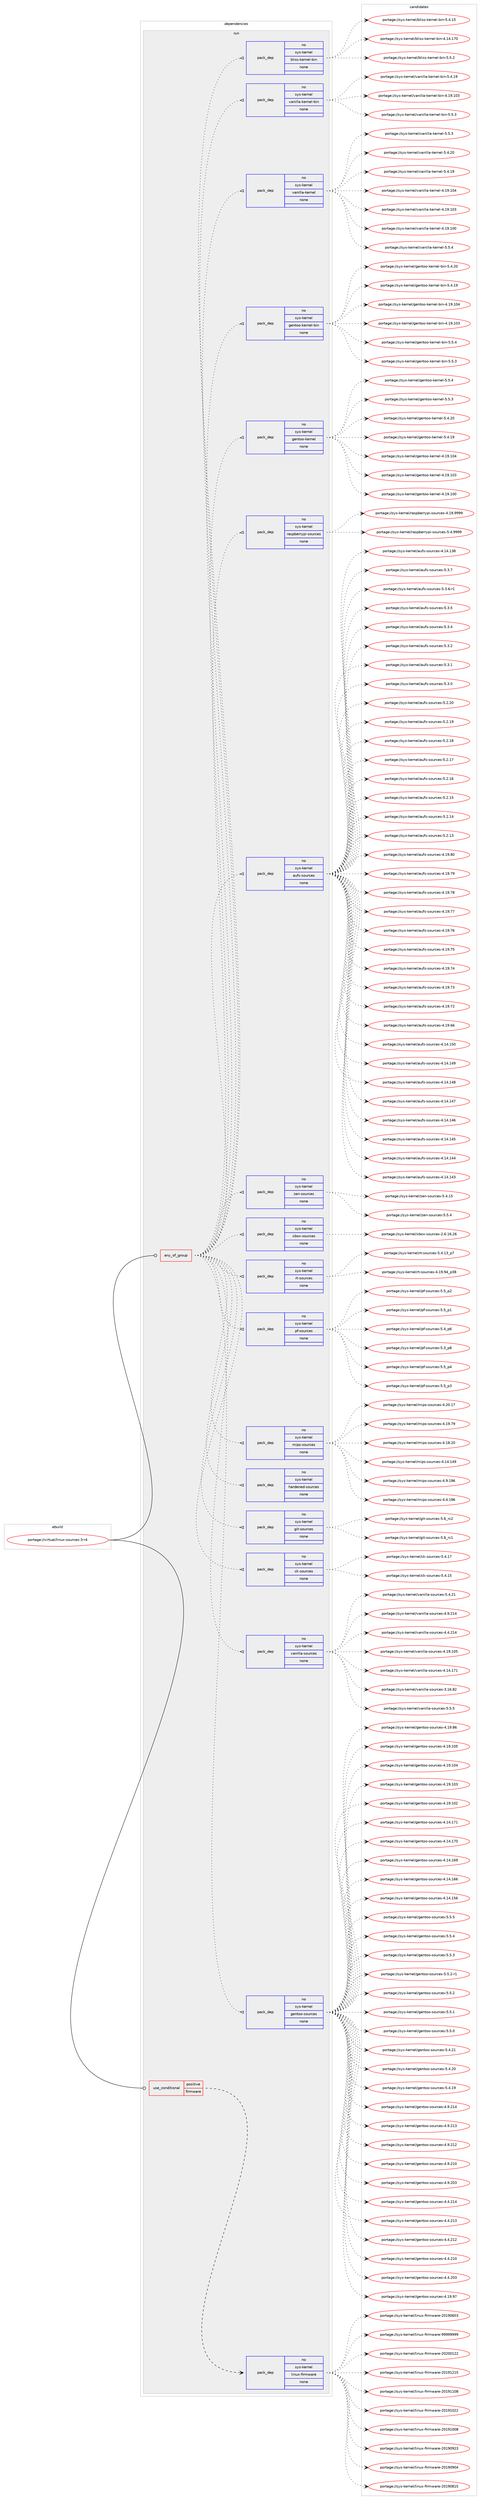 digraph prolog {

# *************
# Graph options
# *************

newrank=true;
concentrate=true;
compound=true;
graph [rankdir=LR,fontname=Helvetica,fontsize=10,ranksep=1.5];#, ranksep=2.5, nodesep=0.2];
edge  [arrowhead=vee];
node  [fontname=Helvetica,fontsize=10];

# **********
# The ebuild
# **********

subgraph cluster_leftcol {
color=gray;
rank=same;
label=<<i>ebuild</i>>;
id [label="portage://virtual/linux-sources-3-r4", color=red, width=4, href="../virtual/linux-sources-3-r4.svg"];
}

# ****************
# The dependencies
# ****************

subgraph cluster_midcol {
color=gray;
label=<<i>dependencies</i>>;
subgraph cluster_compile {
fillcolor="#eeeeee";
style=filled;
label=<<i>compile</i>>;
}
subgraph cluster_compileandrun {
fillcolor="#eeeeee";
style=filled;
label=<<i>compile and run</i>>;
}
subgraph cluster_run {
fillcolor="#eeeeee";
style=filled;
label=<<i>run</i>>;
subgraph any758 {
dependency36986 [label=<<TABLE BORDER="0" CELLBORDER="1" CELLSPACING="0" CELLPADDING="4"><TR><TD CELLPADDING="10">any_of_group</TD></TR></TABLE>>, shape=none, color=red];subgraph pack29539 {
dependency36987 [label=<<TABLE BORDER="0" CELLBORDER="1" CELLSPACING="0" CELLPADDING="4" WIDTH="220"><TR><TD ROWSPAN="6" CELLPADDING="30">pack_dep</TD></TR><TR><TD WIDTH="110">no</TD></TR><TR><TD>sys-kernel</TD></TR><TR><TD>gentoo-sources</TD></TR><TR><TD>none</TD></TR><TR><TD></TD></TR></TABLE>>, shape=none, color=blue];
}
dependency36986:e -> dependency36987:w [weight=20,style="dotted",arrowhead="oinv"];
subgraph pack29540 {
dependency36988 [label=<<TABLE BORDER="0" CELLBORDER="1" CELLSPACING="0" CELLPADDING="4" WIDTH="220"><TR><TD ROWSPAN="6" CELLPADDING="30">pack_dep</TD></TR><TR><TD WIDTH="110">no</TD></TR><TR><TD>sys-kernel</TD></TR><TR><TD>vanilla-sources</TD></TR><TR><TD>none</TD></TR><TR><TD></TD></TR></TABLE>>, shape=none, color=blue];
}
dependency36986:e -> dependency36988:w [weight=20,style="dotted",arrowhead="oinv"];
subgraph pack29541 {
dependency36989 [label=<<TABLE BORDER="0" CELLBORDER="1" CELLSPACING="0" CELLPADDING="4" WIDTH="220"><TR><TD ROWSPAN="6" CELLPADDING="30">pack_dep</TD></TR><TR><TD WIDTH="110">no</TD></TR><TR><TD>sys-kernel</TD></TR><TR><TD>ck-sources</TD></TR><TR><TD>none</TD></TR><TR><TD></TD></TR></TABLE>>, shape=none, color=blue];
}
dependency36986:e -> dependency36989:w [weight=20,style="dotted",arrowhead="oinv"];
subgraph pack29542 {
dependency36990 [label=<<TABLE BORDER="0" CELLBORDER="1" CELLSPACING="0" CELLPADDING="4" WIDTH="220"><TR><TD ROWSPAN="6" CELLPADDING="30">pack_dep</TD></TR><TR><TD WIDTH="110">no</TD></TR><TR><TD>sys-kernel</TD></TR><TR><TD>git-sources</TD></TR><TR><TD>none</TD></TR><TR><TD></TD></TR></TABLE>>, shape=none, color=blue];
}
dependency36986:e -> dependency36990:w [weight=20,style="dotted",arrowhead="oinv"];
subgraph pack29543 {
dependency36991 [label=<<TABLE BORDER="0" CELLBORDER="1" CELLSPACING="0" CELLPADDING="4" WIDTH="220"><TR><TD ROWSPAN="6" CELLPADDING="30">pack_dep</TD></TR><TR><TD WIDTH="110">no</TD></TR><TR><TD>sys-kernel</TD></TR><TR><TD>hardened-sources</TD></TR><TR><TD>none</TD></TR><TR><TD></TD></TR></TABLE>>, shape=none, color=blue];
}
dependency36986:e -> dependency36991:w [weight=20,style="dotted",arrowhead="oinv"];
subgraph pack29544 {
dependency36992 [label=<<TABLE BORDER="0" CELLBORDER="1" CELLSPACING="0" CELLPADDING="4" WIDTH="220"><TR><TD ROWSPAN="6" CELLPADDING="30">pack_dep</TD></TR><TR><TD WIDTH="110">no</TD></TR><TR><TD>sys-kernel</TD></TR><TR><TD>mips-sources</TD></TR><TR><TD>none</TD></TR><TR><TD></TD></TR></TABLE>>, shape=none, color=blue];
}
dependency36986:e -> dependency36992:w [weight=20,style="dotted",arrowhead="oinv"];
subgraph pack29545 {
dependency36993 [label=<<TABLE BORDER="0" CELLBORDER="1" CELLSPACING="0" CELLPADDING="4" WIDTH="220"><TR><TD ROWSPAN="6" CELLPADDING="30">pack_dep</TD></TR><TR><TD WIDTH="110">no</TD></TR><TR><TD>sys-kernel</TD></TR><TR><TD>pf-sources</TD></TR><TR><TD>none</TD></TR><TR><TD></TD></TR></TABLE>>, shape=none, color=blue];
}
dependency36986:e -> dependency36993:w [weight=20,style="dotted",arrowhead="oinv"];
subgraph pack29546 {
dependency36994 [label=<<TABLE BORDER="0" CELLBORDER="1" CELLSPACING="0" CELLPADDING="4" WIDTH="220"><TR><TD ROWSPAN="6" CELLPADDING="30">pack_dep</TD></TR><TR><TD WIDTH="110">no</TD></TR><TR><TD>sys-kernel</TD></TR><TR><TD>rt-sources</TD></TR><TR><TD>none</TD></TR><TR><TD></TD></TR></TABLE>>, shape=none, color=blue];
}
dependency36986:e -> dependency36994:w [weight=20,style="dotted",arrowhead="oinv"];
subgraph pack29547 {
dependency36995 [label=<<TABLE BORDER="0" CELLBORDER="1" CELLSPACING="0" CELLPADDING="4" WIDTH="220"><TR><TD ROWSPAN="6" CELLPADDING="30">pack_dep</TD></TR><TR><TD WIDTH="110">no</TD></TR><TR><TD>sys-kernel</TD></TR><TR><TD>xbox-sources</TD></TR><TR><TD>none</TD></TR><TR><TD></TD></TR></TABLE>>, shape=none, color=blue];
}
dependency36986:e -> dependency36995:w [weight=20,style="dotted",arrowhead="oinv"];
subgraph pack29548 {
dependency36996 [label=<<TABLE BORDER="0" CELLBORDER="1" CELLSPACING="0" CELLPADDING="4" WIDTH="220"><TR><TD ROWSPAN="6" CELLPADDING="30">pack_dep</TD></TR><TR><TD WIDTH="110">no</TD></TR><TR><TD>sys-kernel</TD></TR><TR><TD>zen-sources</TD></TR><TR><TD>none</TD></TR><TR><TD></TD></TR></TABLE>>, shape=none, color=blue];
}
dependency36986:e -> dependency36996:w [weight=20,style="dotted",arrowhead="oinv"];
subgraph pack29549 {
dependency36997 [label=<<TABLE BORDER="0" CELLBORDER="1" CELLSPACING="0" CELLPADDING="4" WIDTH="220"><TR><TD ROWSPAN="6" CELLPADDING="30">pack_dep</TD></TR><TR><TD WIDTH="110">no</TD></TR><TR><TD>sys-kernel</TD></TR><TR><TD>aufs-sources</TD></TR><TR><TD>none</TD></TR><TR><TD></TD></TR></TABLE>>, shape=none, color=blue];
}
dependency36986:e -> dependency36997:w [weight=20,style="dotted",arrowhead="oinv"];
subgraph pack29550 {
dependency36998 [label=<<TABLE BORDER="0" CELLBORDER="1" CELLSPACING="0" CELLPADDING="4" WIDTH="220"><TR><TD ROWSPAN="6" CELLPADDING="30">pack_dep</TD></TR><TR><TD WIDTH="110">no</TD></TR><TR><TD>sys-kernel</TD></TR><TR><TD>raspberrypi-sources</TD></TR><TR><TD>none</TD></TR><TR><TD></TD></TR></TABLE>>, shape=none, color=blue];
}
dependency36986:e -> dependency36998:w [weight=20,style="dotted",arrowhead="oinv"];
subgraph pack29551 {
dependency36999 [label=<<TABLE BORDER="0" CELLBORDER="1" CELLSPACING="0" CELLPADDING="4" WIDTH="220"><TR><TD ROWSPAN="6" CELLPADDING="30">pack_dep</TD></TR><TR><TD WIDTH="110">no</TD></TR><TR><TD>sys-kernel</TD></TR><TR><TD>gentoo-kernel</TD></TR><TR><TD>none</TD></TR><TR><TD></TD></TR></TABLE>>, shape=none, color=blue];
}
dependency36986:e -> dependency36999:w [weight=20,style="dotted",arrowhead="oinv"];
subgraph pack29552 {
dependency37000 [label=<<TABLE BORDER="0" CELLBORDER="1" CELLSPACING="0" CELLPADDING="4" WIDTH="220"><TR><TD ROWSPAN="6" CELLPADDING="30">pack_dep</TD></TR><TR><TD WIDTH="110">no</TD></TR><TR><TD>sys-kernel</TD></TR><TR><TD>gentoo-kernel-bin</TD></TR><TR><TD>none</TD></TR><TR><TD></TD></TR></TABLE>>, shape=none, color=blue];
}
dependency36986:e -> dependency37000:w [weight=20,style="dotted",arrowhead="oinv"];
subgraph pack29553 {
dependency37001 [label=<<TABLE BORDER="0" CELLBORDER="1" CELLSPACING="0" CELLPADDING="4" WIDTH="220"><TR><TD ROWSPAN="6" CELLPADDING="30">pack_dep</TD></TR><TR><TD WIDTH="110">no</TD></TR><TR><TD>sys-kernel</TD></TR><TR><TD>vanilla-kernel</TD></TR><TR><TD>none</TD></TR><TR><TD></TD></TR></TABLE>>, shape=none, color=blue];
}
dependency36986:e -> dependency37001:w [weight=20,style="dotted",arrowhead="oinv"];
subgraph pack29554 {
dependency37002 [label=<<TABLE BORDER="0" CELLBORDER="1" CELLSPACING="0" CELLPADDING="4" WIDTH="220"><TR><TD ROWSPAN="6" CELLPADDING="30">pack_dep</TD></TR><TR><TD WIDTH="110">no</TD></TR><TR><TD>sys-kernel</TD></TR><TR><TD>vanilla-kernel-bin</TD></TR><TR><TD>none</TD></TR><TR><TD></TD></TR></TABLE>>, shape=none, color=blue];
}
dependency36986:e -> dependency37002:w [weight=20,style="dotted",arrowhead="oinv"];
subgraph pack29555 {
dependency37003 [label=<<TABLE BORDER="0" CELLBORDER="1" CELLSPACING="0" CELLPADDING="4" WIDTH="220"><TR><TD ROWSPAN="6" CELLPADDING="30">pack_dep</TD></TR><TR><TD WIDTH="110">no</TD></TR><TR><TD>sys-kernel</TD></TR><TR><TD>bliss-kernel-bin</TD></TR><TR><TD>none</TD></TR><TR><TD></TD></TR></TABLE>>, shape=none, color=blue];
}
dependency36986:e -> dependency37003:w [weight=20,style="dotted",arrowhead="oinv"];
}
id:e -> dependency36986:w [weight=20,style="solid",arrowhead="odot"];
subgraph cond6641 {
dependency37004 [label=<<TABLE BORDER="0" CELLBORDER="1" CELLSPACING="0" CELLPADDING="4"><TR><TD ROWSPAN="3" CELLPADDING="10">use_conditional</TD></TR><TR><TD>positive</TD></TR><TR><TD>firmware</TD></TR></TABLE>>, shape=none, color=red];
subgraph pack29556 {
dependency37005 [label=<<TABLE BORDER="0" CELLBORDER="1" CELLSPACING="0" CELLPADDING="4" WIDTH="220"><TR><TD ROWSPAN="6" CELLPADDING="30">pack_dep</TD></TR><TR><TD WIDTH="110">no</TD></TR><TR><TD>sys-kernel</TD></TR><TR><TD>linux-firmware</TD></TR><TR><TD>none</TD></TR><TR><TD></TD></TR></TABLE>>, shape=none, color=blue];
}
dependency37004:e -> dependency37005:w [weight=20,style="dashed",arrowhead="vee"];
}
id:e -> dependency37004:w [weight=20,style="solid",arrowhead="odot"];
}
}

# **************
# The candidates
# **************

subgraph cluster_choices {
rank=same;
color=gray;
label=<<i>candidates</i>>;

subgraph choice29539 {
color=black;
nodesep=1;
choice11512111545107101114110101108471031011101161111114511511111711499101115455346534653 [label="portage://sys-kernel/gentoo-sources-5.5.5", color=red, width=4,href="../sys-kernel/gentoo-sources-5.5.5.svg"];
choice11512111545107101114110101108471031011101161111114511511111711499101115455346534652 [label="portage://sys-kernel/gentoo-sources-5.5.4", color=red, width=4,href="../sys-kernel/gentoo-sources-5.5.4.svg"];
choice11512111545107101114110101108471031011101161111114511511111711499101115455346534651 [label="portage://sys-kernel/gentoo-sources-5.5.3", color=red, width=4,href="../sys-kernel/gentoo-sources-5.5.3.svg"];
choice115121115451071011141101011084710310111011611111145115111117114991011154553465346504511449 [label="portage://sys-kernel/gentoo-sources-5.5.2-r1", color=red, width=4,href="../sys-kernel/gentoo-sources-5.5.2-r1.svg"];
choice11512111545107101114110101108471031011101161111114511511111711499101115455346534650 [label="portage://sys-kernel/gentoo-sources-5.5.2", color=red, width=4,href="../sys-kernel/gentoo-sources-5.5.2.svg"];
choice11512111545107101114110101108471031011101161111114511511111711499101115455346534649 [label="portage://sys-kernel/gentoo-sources-5.5.1", color=red, width=4,href="../sys-kernel/gentoo-sources-5.5.1.svg"];
choice11512111545107101114110101108471031011101161111114511511111711499101115455346534648 [label="portage://sys-kernel/gentoo-sources-5.5.0", color=red, width=4,href="../sys-kernel/gentoo-sources-5.5.0.svg"];
choice1151211154510710111411010110847103101110116111111451151111171149910111545534652465049 [label="portage://sys-kernel/gentoo-sources-5.4.21", color=red, width=4,href="../sys-kernel/gentoo-sources-5.4.21.svg"];
choice1151211154510710111411010110847103101110116111111451151111171149910111545534652465048 [label="portage://sys-kernel/gentoo-sources-5.4.20", color=red, width=4,href="../sys-kernel/gentoo-sources-5.4.20.svg"];
choice1151211154510710111411010110847103101110116111111451151111171149910111545534652464957 [label="portage://sys-kernel/gentoo-sources-5.4.19", color=red, width=4,href="../sys-kernel/gentoo-sources-5.4.19.svg"];
choice115121115451071011141101011084710310111011611111145115111117114991011154552465746504952 [label="portage://sys-kernel/gentoo-sources-4.9.214", color=red, width=4,href="../sys-kernel/gentoo-sources-4.9.214.svg"];
choice115121115451071011141101011084710310111011611111145115111117114991011154552465746504951 [label="portage://sys-kernel/gentoo-sources-4.9.213", color=red, width=4,href="../sys-kernel/gentoo-sources-4.9.213.svg"];
choice115121115451071011141101011084710310111011611111145115111117114991011154552465746504950 [label="portage://sys-kernel/gentoo-sources-4.9.212", color=red, width=4,href="../sys-kernel/gentoo-sources-4.9.212.svg"];
choice115121115451071011141101011084710310111011611111145115111117114991011154552465746504948 [label="portage://sys-kernel/gentoo-sources-4.9.210", color=red, width=4,href="../sys-kernel/gentoo-sources-4.9.210.svg"];
choice115121115451071011141101011084710310111011611111145115111117114991011154552465746504851 [label="portage://sys-kernel/gentoo-sources-4.9.203", color=red, width=4,href="../sys-kernel/gentoo-sources-4.9.203.svg"];
choice115121115451071011141101011084710310111011611111145115111117114991011154552465246504952 [label="portage://sys-kernel/gentoo-sources-4.4.214", color=red, width=4,href="../sys-kernel/gentoo-sources-4.4.214.svg"];
choice115121115451071011141101011084710310111011611111145115111117114991011154552465246504951 [label="portage://sys-kernel/gentoo-sources-4.4.213", color=red, width=4,href="../sys-kernel/gentoo-sources-4.4.213.svg"];
choice115121115451071011141101011084710310111011611111145115111117114991011154552465246504950 [label="portage://sys-kernel/gentoo-sources-4.4.212", color=red, width=4,href="../sys-kernel/gentoo-sources-4.4.212.svg"];
choice115121115451071011141101011084710310111011611111145115111117114991011154552465246504948 [label="portage://sys-kernel/gentoo-sources-4.4.210", color=red, width=4,href="../sys-kernel/gentoo-sources-4.4.210.svg"];
choice115121115451071011141101011084710310111011611111145115111117114991011154552465246504851 [label="portage://sys-kernel/gentoo-sources-4.4.203", color=red, width=4,href="../sys-kernel/gentoo-sources-4.4.203.svg"];
choice115121115451071011141101011084710310111011611111145115111117114991011154552464957465755 [label="portage://sys-kernel/gentoo-sources-4.19.97", color=red, width=4,href="../sys-kernel/gentoo-sources-4.19.97.svg"];
choice115121115451071011141101011084710310111011611111145115111117114991011154552464957465654 [label="portage://sys-kernel/gentoo-sources-4.19.86", color=red, width=4,href="../sys-kernel/gentoo-sources-4.19.86.svg"];
choice11512111545107101114110101108471031011101161111114511511111711499101115455246495746494853 [label="portage://sys-kernel/gentoo-sources-4.19.105", color=red, width=4,href="../sys-kernel/gentoo-sources-4.19.105.svg"];
choice11512111545107101114110101108471031011101161111114511511111711499101115455246495746494852 [label="portage://sys-kernel/gentoo-sources-4.19.104", color=red, width=4,href="../sys-kernel/gentoo-sources-4.19.104.svg"];
choice11512111545107101114110101108471031011101161111114511511111711499101115455246495746494851 [label="portage://sys-kernel/gentoo-sources-4.19.103", color=red, width=4,href="../sys-kernel/gentoo-sources-4.19.103.svg"];
choice11512111545107101114110101108471031011101161111114511511111711499101115455246495746494850 [label="portage://sys-kernel/gentoo-sources-4.19.102", color=red, width=4,href="../sys-kernel/gentoo-sources-4.19.102.svg"];
choice11512111545107101114110101108471031011101161111114511511111711499101115455246495246495549 [label="portage://sys-kernel/gentoo-sources-4.14.171", color=red, width=4,href="../sys-kernel/gentoo-sources-4.14.171.svg"];
choice11512111545107101114110101108471031011101161111114511511111711499101115455246495246495548 [label="portage://sys-kernel/gentoo-sources-4.14.170", color=red, width=4,href="../sys-kernel/gentoo-sources-4.14.170.svg"];
choice11512111545107101114110101108471031011101161111114511511111711499101115455246495246495457 [label="portage://sys-kernel/gentoo-sources-4.14.169", color=red, width=4,href="../sys-kernel/gentoo-sources-4.14.169.svg"];
choice11512111545107101114110101108471031011101161111114511511111711499101115455246495246495454 [label="portage://sys-kernel/gentoo-sources-4.14.166", color=red, width=4,href="../sys-kernel/gentoo-sources-4.14.166.svg"];
choice11512111545107101114110101108471031011101161111114511511111711499101115455246495246495354 [label="portage://sys-kernel/gentoo-sources-4.14.156", color=red, width=4,href="../sys-kernel/gentoo-sources-4.14.156.svg"];
dependency36987:e -> choice11512111545107101114110101108471031011101161111114511511111711499101115455346534653:w [style=dotted,weight="100"];
dependency36987:e -> choice11512111545107101114110101108471031011101161111114511511111711499101115455346534652:w [style=dotted,weight="100"];
dependency36987:e -> choice11512111545107101114110101108471031011101161111114511511111711499101115455346534651:w [style=dotted,weight="100"];
dependency36987:e -> choice115121115451071011141101011084710310111011611111145115111117114991011154553465346504511449:w [style=dotted,weight="100"];
dependency36987:e -> choice11512111545107101114110101108471031011101161111114511511111711499101115455346534650:w [style=dotted,weight="100"];
dependency36987:e -> choice11512111545107101114110101108471031011101161111114511511111711499101115455346534649:w [style=dotted,weight="100"];
dependency36987:e -> choice11512111545107101114110101108471031011101161111114511511111711499101115455346534648:w [style=dotted,weight="100"];
dependency36987:e -> choice1151211154510710111411010110847103101110116111111451151111171149910111545534652465049:w [style=dotted,weight="100"];
dependency36987:e -> choice1151211154510710111411010110847103101110116111111451151111171149910111545534652465048:w [style=dotted,weight="100"];
dependency36987:e -> choice1151211154510710111411010110847103101110116111111451151111171149910111545534652464957:w [style=dotted,weight="100"];
dependency36987:e -> choice115121115451071011141101011084710310111011611111145115111117114991011154552465746504952:w [style=dotted,weight="100"];
dependency36987:e -> choice115121115451071011141101011084710310111011611111145115111117114991011154552465746504951:w [style=dotted,weight="100"];
dependency36987:e -> choice115121115451071011141101011084710310111011611111145115111117114991011154552465746504950:w [style=dotted,weight="100"];
dependency36987:e -> choice115121115451071011141101011084710310111011611111145115111117114991011154552465746504948:w [style=dotted,weight="100"];
dependency36987:e -> choice115121115451071011141101011084710310111011611111145115111117114991011154552465746504851:w [style=dotted,weight="100"];
dependency36987:e -> choice115121115451071011141101011084710310111011611111145115111117114991011154552465246504952:w [style=dotted,weight="100"];
dependency36987:e -> choice115121115451071011141101011084710310111011611111145115111117114991011154552465246504951:w [style=dotted,weight="100"];
dependency36987:e -> choice115121115451071011141101011084710310111011611111145115111117114991011154552465246504950:w [style=dotted,weight="100"];
dependency36987:e -> choice115121115451071011141101011084710310111011611111145115111117114991011154552465246504948:w [style=dotted,weight="100"];
dependency36987:e -> choice115121115451071011141101011084710310111011611111145115111117114991011154552465246504851:w [style=dotted,weight="100"];
dependency36987:e -> choice115121115451071011141101011084710310111011611111145115111117114991011154552464957465755:w [style=dotted,weight="100"];
dependency36987:e -> choice115121115451071011141101011084710310111011611111145115111117114991011154552464957465654:w [style=dotted,weight="100"];
dependency36987:e -> choice11512111545107101114110101108471031011101161111114511511111711499101115455246495746494853:w [style=dotted,weight="100"];
dependency36987:e -> choice11512111545107101114110101108471031011101161111114511511111711499101115455246495746494852:w [style=dotted,weight="100"];
dependency36987:e -> choice11512111545107101114110101108471031011101161111114511511111711499101115455246495746494851:w [style=dotted,weight="100"];
dependency36987:e -> choice11512111545107101114110101108471031011101161111114511511111711499101115455246495746494850:w [style=dotted,weight="100"];
dependency36987:e -> choice11512111545107101114110101108471031011101161111114511511111711499101115455246495246495549:w [style=dotted,weight="100"];
dependency36987:e -> choice11512111545107101114110101108471031011101161111114511511111711499101115455246495246495548:w [style=dotted,weight="100"];
dependency36987:e -> choice11512111545107101114110101108471031011101161111114511511111711499101115455246495246495457:w [style=dotted,weight="100"];
dependency36987:e -> choice11512111545107101114110101108471031011101161111114511511111711499101115455246495246495454:w [style=dotted,weight="100"];
dependency36987:e -> choice11512111545107101114110101108471031011101161111114511511111711499101115455246495246495354:w [style=dotted,weight="100"];
}
subgraph choice29540 {
color=black;
nodesep=1;
choice115121115451071011141101011084711897110105108108974511511111711499101115455346534653 [label="portage://sys-kernel/vanilla-sources-5.5.5", color=red, width=4,href="../sys-kernel/vanilla-sources-5.5.5.svg"];
choice11512111545107101114110101108471189711010510810897451151111171149910111545534652465049 [label="portage://sys-kernel/vanilla-sources-5.4.21", color=red, width=4,href="../sys-kernel/vanilla-sources-5.4.21.svg"];
choice1151211154510710111411010110847118971101051081089745115111117114991011154552465746504952 [label="portage://sys-kernel/vanilla-sources-4.9.214", color=red, width=4,href="../sys-kernel/vanilla-sources-4.9.214.svg"];
choice1151211154510710111411010110847118971101051081089745115111117114991011154552465246504952 [label="portage://sys-kernel/vanilla-sources-4.4.214", color=red, width=4,href="../sys-kernel/vanilla-sources-4.4.214.svg"];
choice115121115451071011141101011084711897110105108108974511511111711499101115455246495746494853 [label="portage://sys-kernel/vanilla-sources-4.19.105", color=red, width=4,href="../sys-kernel/vanilla-sources-4.19.105.svg"];
choice115121115451071011141101011084711897110105108108974511511111711499101115455246495246495549 [label="portage://sys-kernel/vanilla-sources-4.14.171", color=red, width=4,href="../sys-kernel/vanilla-sources-4.14.171.svg"];
choice1151211154510710111411010110847118971101051081089745115111117114991011154551464954465650 [label="portage://sys-kernel/vanilla-sources-3.16.82", color=red, width=4,href="../sys-kernel/vanilla-sources-3.16.82.svg"];
dependency36988:e -> choice115121115451071011141101011084711897110105108108974511511111711499101115455346534653:w [style=dotted,weight="100"];
dependency36988:e -> choice11512111545107101114110101108471189711010510810897451151111171149910111545534652465049:w [style=dotted,weight="100"];
dependency36988:e -> choice1151211154510710111411010110847118971101051081089745115111117114991011154552465746504952:w [style=dotted,weight="100"];
dependency36988:e -> choice1151211154510710111411010110847118971101051081089745115111117114991011154552465246504952:w [style=dotted,weight="100"];
dependency36988:e -> choice115121115451071011141101011084711897110105108108974511511111711499101115455246495746494853:w [style=dotted,weight="100"];
dependency36988:e -> choice115121115451071011141101011084711897110105108108974511511111711499101115455246495246495549:w [style=dotted,weight="100"];
dependency36988:e -> choice1151211154510710111411010110847118971101051081089745115111117114991011154551464954465650:w [style=dotted,weight="100"];
}
subgraph choice29541 {
color=black;
nodesep=1;
choice115121115451071011141101011084799107451151111171149910111545534652464955 [label="portage://sys-kernel/ck-sources-5.4.17", color=red, width=4,href="../sys-kernel/ck-sources-5.4.17.svg"];
choice115121115451071011141101011084799107451151111171149910111545534652464953 [label="portage://sys-kernel/ck-sources-5.4.15", color=red, width=4,href="../sys-kernel/ck-sources-5.4.15.svg"];
dependency36989:e -> choice115121115451071011141101011084799107451151111171149910111545534652464955:w [style=dotted,weight="100"];
dependency36989:e -> choice115121115451071011141101011084799107451151111171149910111545534652464953:w [style=dotted,weight="100"];
}
subgraph choice29542 {
color=black;
nodesep=1;
choice1151211154510710111411010110847103105116451151111171149910111545534654951149950 [label="portage://sys-kernel/git-sources-5.6_rc2", color=red, width=4,href="../sys-kernel/git-sources-5.6_rc2.svg"];
choice1151211154510710111411010110847103105116451151111171149910111545534654951149949 [label="portage://sys-kernel/git-sources-5.6_rc1", color=red, width=4,href="../sys-kernel/git-sources-5.6_rc1.svg"];
dependency36990:e -> choice1151211154510710111411010110847103105116451151111171149910111545534654951149950:w [style=dotted,weight="100"];
dependency36990:e -> choice1151211154510710111411010110847103105116451151111171149910111545534654951149949:w [style=dotted,weight="100"];
}
subgraph choice29543 {
color=black;
nodesep=1;
}
subgraph choice29544 {
color=black;
nodesep=1;
choice115121115451071011141101011084710910511211545115111117114991011154552465746495754 [label="portage://sys-kernel/mips-sources-4.9.196", color=red, width=4,href="../sys-kernel/mips-sources-4.9.196.svg"];
choice115121115451071011141101011084710910511211545115111117114991011154552465246495754 [label="portage://sys-kernel/mips-sources-4.4.196", color=red, width=4,href="../sys-kernel/mips-sources-4.4.196.svg"];
choice115121115451071011141101011084710910511211545115111117114991011154552465048464955 [label="portage://sys-kernel/mips-sources-4.20.17", color=red, width=4,href="../sys-kernel/mips-sources-4.20.17.svg"];
choice115121115451071011141101011084710910511211545115111117114991011154552464957465557 [label="portage://sys-kernel/mips-sources-4.19.79", color=red, width=4,href="../sys-kernel/mips-sources-4.19.79.svg"];
choice115121115451071011141101011084710910511211545115111117114991011154552464956465048 [label="portage://sys-kernel/mips-sources-4.18.20", color=red, width=4,href="../sys-kernel/mips-sources-4.18.20.svg"];
choice11512111545107101114110101108471091051121154511511111711499101115455246495246495257 [label="portage://sys-kernel/mips-sources-4.14.149", color=red, width=4,href="../sys-kernel/mips-sources-4.14.149.svg"];
dependency36992:e -> choice115121115451071011141101011084710910511211545115111117114991011154552465746495754:w [style=dotted,weight="100"];
dependency36992:e -> choice115121115451071011141101011084710910511211545115111117114991011154552465246495754:w [style=dotted,weight="100"];
dependency36992:e -> choice115121115451071011141101011084710910511211545115111117114991011154552465048464955:w [style=dotted,weight="100"];
dependency36992:e -> choice115121115451071011141101011084710910511211545115111117114991011154552464957465557:w [style=dotted,weight="100"];
dependency36992:e -> choice115121115451071011141101011084710910511211545115111117114991011154552464956465048:w [style=dotted,weight="100"];
dependency36992:e -> choice11512111545107101114110101108471091051121154511511111711499101115455246495246495257:w [style=dotted,weight="100"];
}
subgraph choice29545 {
color=black;
nodesep=1;
choice11512111545107101114110101108471121024511511111711499101115455346539511252 [label="portage://sys-kernel/pf-sources-5.5_p4", color=red, width=4,href="../sys-kernel/pf-sources-5.5_p4.svg"];
choice11512111545107101114110101108471121024511511111711499101115455346539511251 [label="portage://sys-kernel/pf-sources-5.5_p3", color=red, width=4,href="../sys-kernel/pf-sources-5.5_p3.svg"];
choice11512111545107101114110101108471121024511511111711499101115455346539511250 [label="portage://sys-kernel/pf-sources-5.5_p2", color=red, width=4,href="../sys-kernel/pf-sources-5.5_p2.svg"];
choice11512111545107101114110101108471121024511511111711499101115455346539511249 [label="portage://sys-kernel/pf-sources-5.5_p1", color=red, width=4,href="../sys-kernel/pf-sources-5.5_p1.svg"];
choice11512111545107101114110101108471121024511511111711499101115455346529511254 [label="portage://sys-kernel/pf-sources-5.4_p6", color=red, width=4,href="../sys-kernel/pf-sources-5.4_p6.svg"];
choice11512111545107101114110101108471121024511511111711499101115455346519511256 [label="portage://sys-kernel/pf-sources-5.3_p8", color=red, width=4,href="../sys-kernel/pf-sources-5.3_p8.svg"];
dependency36993:e -> choice11512111545107101114110101108471121024511511111711499101115455346539511252:w [style=dotted,weight="100"];
dependency36993:e -> choice11512111545107101114110101108471121024511511111711499101115455346539511251:w [style=dotted,weight="100"];
dependency36993:e -> choice11512111545107101114110101108471121024511511111711499101115455346539511250:w [style=dotted,weight="100"];
dependency36993:e -> choice11512111545107101114110101108471121024511511111711499101115455346539511249:w [style=dotted,weight="100"];
dependency36993:e -> choice11512111545107101114110101108471121024511511111711499101115455346529511254:w [style=dotted,weight="100"];
dependency36993:e -> choice11512111545107101114110101108471121024511511111711499101115455346519511256:w [style=dotted,weight="100"];
}
subgraph choice29546 {
color=black;
nodesep=1;
choice11512111545107101114110101108471141164511511111711499101115455346524649519511255 [label="portage://sys-kernel/rt-sources-5.4.13_p7", color=red, width=4,href="../sys-kernel/rt-sources-5.4.13_p7.svg"];
choice115121115451071011141101011084711411645115111117114991011154552464957465752951125156 [label="portage://sys-kernel/rt-sources-4.19.94_p38", color=red, width=4,href="../sys-kernel/rt-sources-4.19.94_p38.svg"];
dependency36994:e -> choice11512111545107101114110101108471141164511511111711499101115455346524649519511255:w [style=dotted,weight="100"];
dependency36994:e -> choice115121115451071011141101011084711411645115111117114991011154552464957465752951125156:w [style=dotted,weight="100"];
}
subgraph choice29547 {
color=black;
nodesep=1;
choice115121115451071011141101011084712098111120451151111171149910111545504654464954465054 [label="portage://sys-kernel/xbox-sources-2.6.16.26", color=red, width=4,href="../sys-kernel/xbox-sources-2.6.16.26.svg"];
dependency36995:e -> choice115121115451071011141101011084712098111120451151111171149910111545504654464954465054:w [style=dotted,weight="100"];
}
subgraph choice29548 {
color=black;
nodesep=1;
choice11512111545107101114110101108471221011104511511111711499101115455346534652 [label="portage://sys-kernel/zen-sources-5.5.4", color=red, width=4,href="../sys-kernel/zen-sources-5.5.4.svg"];
choice1151211154510710111411010110847122101110451151111171149910111545534652464953 [label="portage://sys-kernel/zen-sources-5.4.15", color=red, width=4,href="../sys-kernel/zen-sources-5.4.15.svg"];
dependency36996:e -> choice11512111545107101114110101108471221011104511511111711499101115455346534652:w [style=dotted,weight="100"];
dependency36996:e -> choice1151211154510710111411010110847122101110451151111171149910111545534652464953:w [style=dotted,weight="100"];
}
subgraph choice29549 {
color=black;
nodesep=1;
choice1151211154510710111411010110847971171021154511511111711499101115455346514655 [label="portage://sys-kernel/aufs-sources-5.3.7", color=red, width=4,href="../sys-kernel/aufs-sources-5.3.7.svg"];
choice11512111545107101114110101108479711710211545115111117114991011154553465146544511449 [label="portage://sys-kernel/aufs-sources-5.3.6-r1", color=red, width=4,href="../sys-kernel/aufs-sources-5.3.6-r1.svg"];
choice1151211154510710111411010110847971171021154511511111711499101115455346514653 [label="portage://sys-kernel/aufs-sources-5.3.5", color=red, width=4,href="../sys-kernel/aufs-sources-5.3.5.svg"];
choice1151211154510710111411010110847971171021154511511111711499101115455346514652 [label="portage://sys-kernel/aufs-sources-5.3.4", color=red, width=4,href="../sys-kernel/aufs-sources-5.3.4.svg"];
choice1151211154510710111411010110847971171021154511511111711499101115455346514650 [label="portage://sys-kernel/aufs-sources-5.3.2", color=red, width=4,href="../sys-kernel/aufs-sources-5.3.2.svg"];
choice1151211154510710111411010110847971171021154511511111711499101115455346514649 [label="portage://sys-kernel/aufs-sources-5.3.1", color=red, width=4,href="../sys-kernel/aufs-sources-5.3.1.svg"];
choice1151211154510710111411010110847971171021154511511111711499101115455346514648 [label="portage://sys-kernel/aufs-sources-5.3.0", color=red, width=4,href="../sys-kernel/aufs-sources-5.3.0.svg"];
choice115121115451071011141101011084797117102115451151111171149910111545534650465048 [label="portage://sys-kernel/aufs-sources-5.2.20", color=red, width=4,href="../sys-kernel/aufs-sources-5.2.20.svg"];
choice115121115451071011141101011084797117102115451151111171149910111545534650464957 [label="portage://sys-kernel/aufs-sources-5.2.19", color=red, width=4,href="../sys-kernel/aufs-sources-5.2.19.svg"];
choice115121115451071011141101011084797117102115451151111171149910111545534650464956 [label="portage://sys-kernel/aufs-sources-5.2.18", color=red, width=4,href="../sys-kernel/aufs-sources-5.2.18.svg"];
choice115121115451071011141101011084797117102115451151111171149910111545534650464955 [label="portage://sys-kernel/aufs-sources-5.2.17", color=red, width=4,href="../sys-kernel/aufs-sources-5.2.17.svg"];
choice115121115451071011141101011084797117102115451151111171149910111545534650464954 [label="portage://sys-kernel/aufs-sources-5.2.16", color=red, width=4,href="../sys-kernel/aufs-sources-5.2.16.svg"];
choice115121115451071011141101011084797117102115451151111171149910111545534650464953 [label="portage://sys-kernel/aufs-sources-5.2.15", color=red, width=4,href="../sys-kernel/aufs-sources-5.2.15.svg"];
choice115121115451071011141101011084797117102115451151111171149910111545534650464952 [label="portage://sys-kernel/aufs-sources-5.2.14", color=red, width=4,href="../sys-kernel/aufs-sources-5.2.14.svg"];
choice115121115451071011141101011084797117102115451151111171149910111545534650464951 [label="portage://sys-kernel/aufs-sources-5.2.13", color=red, width=4,href="../sys-kernel/aufs-sources-5.2.13.svg"];
choice11512111545107101114110101108479711710211545115111117114991011154552464957465648 [label="portage://sys-kernel/aufs-sources-4.19.80", color=red, width=4,href="../sys-kernel/aufs-sources-4.19.80.svg"];
choice11512111545107101114110101108479711710211545115111117114991011154552464957465557 [label="portage://sys-kernel/aufs-sources-4.19.79", color=red, width=4,href="../sys-kernel/aufs-sources-4.19.79.svg"];
choice11512111545107101114110101108479711710211545115111117114991011154552464957465556 [label="portage://sys-kernel/aufs-sources-4.19.78", color=red, width=4,href="../sys-kernel/aufs-sources-4.19.78.svg"];
choice11512111545107101114110101108479711710211545115111117114991011154552464957465555 [label="portage://sys-kernel/aufs-sources-4.19.77", color=red, width=4,href="../sys-kernel/aufs-sources-4.19.77.svg"];
choice11512111545107101114110101108479711710211545115111117114991011154552464957465554 [label="portage://sys-kernel/aufs-sources-4.19.76", color=red, width=4,href="../sys-kernel/aufs-sources-4.19.76.svg"];
choice11512111545107101114110101108479711710211545115111117114991011154552464957465553 [label="portage://sys-kernel/aufs-sources-4.19.75", color=red, width=4,href="../sys-kernel/aufs-sources-4.19.75.svg"];
choice11512111545107101114110101108479711710211545115111117114991011154552464957465552 [label="portage://sys-kernel/aufs-sources-4.19.74", color=red, width=4,href="../sys-kernel/aufs-sources-4.19.74.svg"];
choice11512111545107101114110101108479711710211545115111117114991011154552464957465551 [label="portage://sys-kernel/aufs-sources-4.19.73", color=red, width=4,href="../sys-kernel/aufs-sources-4.19.73.svg"];
choice11512111545107101114110101108479711710211545115111117114991011154552464957465550 [label="portage://sys-kernel/aufs-sources-4.19.72", color=red, width=4,href="../sys-kernel/aufs-sources-4.19.72.svg"];
choice11512111545107101114110101108479711710211545115111117114991011154552464957465454 [label="portage://sys-kernel/aufs-sources-4.19.66", color=red, width=4,href="../sys-kernel/aufs-sources-4.19.66.svg"];
choice1151211154510710111411010110847971171021154511511111711499101115455246495246495348 [label="portage://sys-kernel/aufs-sources-4.14.150", color=red, width=4,href="../sys-kernel/aufs-sources-4.14.150.svg"];
choice1151211154510710111411010110847971171021154511511111711499101115455246495246495257 [label="portage://sys-kernel/aufs-sources-4.14.149", color=red, width=4,href="../sys-kernel/aufs-sources-4.14.149.svg"];
choice1151211154510710111411010110847971171021154511511111711499101115455246495246495256 [label="portage://sys-kernel/aufs-sources-4.14.148", color=red, width=4,href="../sys-kernel/aufs-sources-4.14.148.svg"];
choice1151211154510710111411010110847971171021154511511111711499101115455246495246495255 [label="portage://sys-kernel/aufs-sources-4.14.147", color=red, width=4,href="../sys-kernel/aufs-sources-4.14.147.svg"];
choice1151211154510710111411010110847971171021154511511111711499101115455246495246495254 [label="portage://sys-kernel/aufs-sources-4.14.146", color=red, width=4,href="../sys-kernel/aufs-sources-4.14.146.svg"];
choice1151211154510710111411010110847971171021154511511111711499101115455246495246495253 [label="portage://sys-kernel/aufs-sources-4.14.145", color=red, width=4,href="../sys-kernel/aufs-sources-4.14.145.svg"];
choice1151211154510710111411010110847971171021154511511111711499101115455246495246495252 [label="portage://sys-kernel/aufs-sources-4.14.144", color=red, width=4,href="../sys-kernel/aufs-sources-4.14.144.svg"];
choice1151211154510710111411010110847971171021154511511111711499101115455246495246495251 [label="portage://sys-kernel/aufs-sources-4.14.143", color=red, width=4,href="../sys-kernel/aufs-sources-4.14.143.svg"];
choice1151211154510710111411010110847971171021154511511111711499101115455246495246495156 [label="portage://sys-kernel/aufs-sources-4.14.138", color=red, width=4,href="../sys-kernel/aufs-sources-4.14.138.svg"];
dependency36997:e -> choice1151211154510710111411010110847971171021154511511111711499101115455346514655:w [style=dotted,weight="100"];
dependency36997:e -> choice11512111545107101114110101108479711710211545115111117114991011154553465146544511449:w [style=dotted,weight="100"];
dependency36997:e -> choice1151211154510710111411010110847971171021154511511111711499101115455346514653:w [style=dotted,weight="100"];
dependency36997:e -> choice1151211154510710111411010110847971171021154511511111711499101115455346514652:w [style=dotted,weight="100"];
dependency36997:e -> choice1151211154510710111411010110847971171021154511511111711499101115455346514650:w [style=dotted,weight="100"];
dependency36997:e -> choice1151211154510710111411010110847971171021154511511111711499101115455346514649:w [style=dotted,weight="100"];
dependency36997:e -> choice1151211154510710111411010110847971171021154511511111711499101115455346514648:w [style=dotted,weight="100"];
dependency36997:e -> choice115121115451071011141101011084797117102115451151111171149910111545534650465048:w [style=dotted,weight="100"];
dependency36997:e -> choice115121115451071011141101011084797117102115451151111171149910111545534650464957:w [style=dotted,weight="100"];
dependency36997:e -> choice115121115451071011141101011084797117102115451151111171149910111545534650464956:w [style=dotted,weight="100"];
dependency36997:e -> choice115121115451071011141101011084797117102115451151111171149910111545534650464955:w [style=dotted,weight="100"];
dependency36997:e -> choice115121115451071011141101011084797117102115451151111171149910111545534650464954:w [style=dotted,weight="100"];
dependency36997:e -> choice115121115451071011141101011084797117102115451151111171149910111545534650464953:w [style=dotted,weight="100"];
dependency36997:e -> choice115121115451071011141101011084797117102115451151111171149910111545534650464952:w [style=dotted,weight="100"];
dependency36997:e -> choice115121115451071011141101011084797117102115451151111171149910111545534650464951:w [style=dotted,weight="100"];
dependency36997:e -> choice11512111545107101114110101108479711710211545115111117114991011154552464957465648:w [style=dotted,weight="100"];
dependency36997:e -> choice11512111545107101114110101108479711710211545115111117114991011154552464957465557:w [style=dotted,weight="100"];
dependency36997:e -> choice11512111545107101114110101108479711710211545115111117114991011154552464957465556:w [style=dotted,weight="100"];
dependency36997:e -> choice11512111545107101114110101108479711710211545115111117114991011154552464957465555:w [style=dotted,weight="100"];
dependency36997:e -> choice11512111545107101114110101108479711710211545115111117114991011154552464957465554:w [style=dotted,weight="100"];
dependency36997:e -> choice11512111545107101114110101108479711710211545115111117114991011154552464957465553:w [style=dotted,weight="100"];
dependency36997:e -> choice11512111545107101114110101108479711710211545115111117114991011154552464957465552:w [style=dotted,weight="100"];
dependency36997:e -> choice11512111545107101114110101108479711710211545115111117114991011154552464957465551:w [style=dotted,weight="100"];
dependency36997:e -> choice11512111545107101114110101108479711710211545115111117114991011154552464957465550:w [style=dotted,weight="100"];
dependency36997:e -> choice11512111545107101114110101108479711710211545115111117114991011154552464957465454:w [style=dotted,weight="100"];
dependency36997:e -> choice1151211154510710111411010110847971171021154511511111711499101115455246495246495348:w [style=dotted,weight="100"];
dependency36997:e -> choice1151211154510710111411010110847971171021154511511111711499101115455246495246495257:w [style=dotted,weight="100"];
dependency36997:e -> choice1151211154510710111411010110847971171021154511511111711499101115455246495246495256:w [style=dotted,weight="100"];
dependency36997:e -> choice1151211154510710111411010110847971171021154511511111711499101115455246495246495255:w [style=dotted,weight="100"];
dependency36997:e -> choice1151211154510710111411010110847971171021154511511111711499101115455246495246495254:w [style=dotted,weight="100"];
dependency36997:e -> choice1151211154510710111411010110847971171021154511511111711499101115455246495246495253:w [style=dotted,weight="100"];
dependency36997:e -> choice1151211154510710111411010110847971171021154511511111711499101115455246495246495252:w [style=dotted,weight="100"];
dependency36997:e -> choice1151211154510710111411010110847971171021154511511111711499101115455246495246495251:w [style=dotted,weight="100"];
dependency36997:e -> choice1151211154510710111411010110847971171021154511511111711499101115455246495246495156:w [style=dotted,weight="100"];
}
subgraph choice29550 {
color=black;
nodesep=1;
choice115121115451071011141101011084711497115112981011141141211121054511511111711499101115455346524657575757 [label="portage://sys-kernel/raspberrypi-sources-5.4.9999", color=red, width=4,href="../sys-kernel/raspberrypi-sources-5.4.9999.svg"];
choice11512111545107101114110101108471149711511298101114114121112105451151111171149910111545524649574657575757 [label="portage://sys-kernel/raspberrypi-sources-4.19.9999", color=red, width=4,href="../sys-kernel/raspberrypi-sources-4.19.9999.svg"];
dependency36998:e -> choice115121115451071011141101011084711497115112981011141141211121054511511111711499101115455346524657575757:w [style=dotted,weight="100"];
dependency36998:e -> choice11512111545107101114110101108471149711511298101114114121112105451151111171149910111545524649574657575757:w [style=dotted,weight="100"];
}
subgraph choice29551 {
color=black;
nodesep=1;
choice115121115451071011141101011084710310111011611111145107101114110101108455346534652 [label="portage://sys-kernel/gentoo-kernel-5.5.4", color=red, width=4,href="../sys-kernel/gentoo-kernel-5.5.4.svg"];
choice115121115451071011141101011084710310111011611111145107101114110101108455346534651 [label="portage://sys-kernel/gentoo-kernel-5.5.3", color=red, width=4,href="../sys-kernel/gentoo-kernel-5.5.3.svg"];
choice11512111545107101114110101108471031011101161111114510710111411010110845534652465048 [label="portage://sys-kernel/gentoo-kernel-5.4.20", color=red, width=4,href="../sys-kernel/gentoo-kernel-5.4.20.svg"];
choice11512111545107101114110101108471031011101161111114510710111411010110845534652464957 [label="portage://sys-kernel/gentoo-kernel-5.4.19", color=red, width=4,href="../sys-kernel/gentoo-kernel-5.4.19.svg"];
choice115121115451071011141101011084710310111011611111145107101114110101108455246495746494852 [label="portage://sys-kernel/gentoo-kernel-4.19.104", color=red, width=4,href="../sys-kernel/gentoo-kernel-4.19.104.svg"];
choice115121115451071011141101011084710310111011611111145107101114110101108455246495746494851 [label="portage://sys-kernel/gentoo-kernel-4.19.103", color=red, width=4,href="../sys-kernel/gentoo-kernel-4.19.103.svg"];
choice115121115451071011141101011084710310111011611111145107101114110101108455246495746494848 [label="portage://sys-kernel/gentoo-kernel-4.19.100", color=red, width=4,href="../sys-kernel/gentoo-kernel-4.19.100.svg"];
dependency36999:e -> choice115121115451071011141101011084710310111011611111145107101114110101108455346534652:w [style=dotted,weight="100"];
dependency36999:e -> choice115121115451071011141101011084710310111011611111145107101114110101108455346534651:w [style=dotted,weight="100"];
dependency36999:e -> choice11512111545107101114110101108471031011101161111114510710111411010110845534652465048:w [style=dotted,weight="100"];
dependency36999:e -> choice11512111545107101114110101108471031011101161111114510710111411010110845534652464957:w [style=dotted,weight="100"];
dependency36999:e -> choice115121115451071011141101011084710310111011611111145107101114110101108455246495746494852:w [style=dotted,weight="100"];
dependency36999:e -> choice115121115451071011141101011084710310111011611111145107101114110101108455246495746494851:w [style=dotted,weight="100"];
dependency36999:e -> choice115121115451071011141101011084710310111011611111145107101114110101108455246495746494848:w [style=dotted,weight="100"];
}
subgraph choice29552 {
color=black;
nodesep=1;
choice1151211154510710111411010110847103101110116111111451071011141101011084598105110455346534652 [label="portage://sys-kernel/gentoo-kernel-bin-5.5.4", color=red, width=4,href="../sys-kernel/gentoo-kernel-bin-5.5.4.svg"];
choice1151211154510710111411010110847103101110116111111451071011141101011084598105110455346534651 [label="portage://sys-kernel/gentoo-kernel-bin-5.5.3", color=red, width=4,href="../sys-kernel/gentoo-kernel-bin-5.5.3.svg"];
choice115121115451071011141101011084710310111011611111145107101114110101108459810511045534652465048 [label="portage://sys-kernel/gentoo-kernel-bin-5.4.20", color=red, width=4,href="../sys-kernel/gentoo-kernel-bin-5.4.20.svg"];
choice115121115451071011141101011084710310111011611111145107101114110101108459810511045534652464957 [label="portage://sys-kernel/gentoo-kernel-bin-5.4.19", color=red, width=4,href="../sys-kernel/gentoo-kernel-bin-5.4.19.svg"];
choice1151211154510710111411010110847103101110116111111451071011141101011084598105110455246495746494852 [label="portage://sys-kernel/gentoo-kernel-bin-4.19.104", color=red, width=4,href="../sys-kernel/gentoo-kernel-bin-4.19.104.svg"];
choice1151211154510710111411010110847103101110116111111451071011141101011084598105110455246495746494851 [label="portage://sys-kernel/gentoo-kernel-bin-4.19.103", color=red, width=4,href="../sys-kernel/gentoo-kernel-bin-4.19.103.svg"];
dependency37000:e -> choice1151211154510710111411010110847103101110116111111451071011141101011084598105110455346534652:w [style=dotted,weight="100"];
dependency37000:e -> choice1151211154510710111411010110847103101110116111111451071011141101011084598105110455346534651:w [style=dotted,weight="100"];
dependency37000:e -> choice115121115451071011141101011084710310111011611111145107101114110101108459810511045534652465048:w [style=dotted,weight="100"];
dependency37000:e -> choice115121115451071011141101011084710310111011611111145107101114110101108459810511045534652464957:w [style=dotted,weight="100"];
dependency37000:e -> choice1151211154510710111411010110847103101110116111111451071011141101011084598105110455246495746494852:w [style=dotted,weight="100"];
dependency37000:e -> choice1151211154510710111411010110847103101110116111111451071011141101011084598105110455246495746494851:w [style=dotted,weight="100"];
}
subgraph choice29553 {
color=black;
nodesep=1;
choice1151211154510710111411010110847118971101051081089745107101114110101108455346534652 [label="portage://sys-kernel/vanilla-kernel-5.5.4", color=red, width=4,href="../sys-kernel/vanilla-kernel-5.5.4.svg"];
choice1151211154510710111411010110847118971101051081089745107101114110101108455346534651 [label="portage://sys-kernel/vanilla-kernel-5.5.3", color=red, width=4,href="../sys-kernel/vanilla-kernel-5.5.3.svg"];
choice115121115451071011141101011084711897110105108108974510710111411010110845534652465048 [label="portage://sys-kernel/vanilla-kernel-5.4.20", color=red, width=4,href="../sys-kernel/vanilla-kernel-5.4.20.svg"];
choice115121115451071011141101011084711897110105108108974510710111411010110845534652464957 [label="portage://sys-kernel/vanilla-kernel-5.4.19", color=red, width=4,href="../sys-kernel/vanilla-kernel-5.4.19.svg"];
choice1151211154510710111411010110847118971101051081089745107101114110101108455246495746494852 [label="portage://sys-kernel/vanilla-kernel-4.19.104", color=red, width=4,href="../sys-kernel/vanilla-kernel-4.19.104.svg"];
choice1151211154510710111411010110847118971101051081089745107101114110101108455246495746494851 [label="portage://sys-kernel/vanilla-kernel-4.19.103", color=red, width=4,href="../sys-kernel/vanilla-kernel-4.19.103.svg"];
choice1151211154510710111411010110847118971101051081089745107101114110101108455246495746494848 [label="portage://sys-kernel/vanilla-kernel-4.19.100", color=red, width=4,href="../sys-kernel/vanilla-kernel-4.19.100.svg"];
dependency37001:e -> choice1151211154510710111411010110847118971101051081089745107101114110101108455346534652:w [style=dotted,weight="100"];
dependency37001:e -> choice1151211154510710111411010110847118971101051081089745107101114110101108455346534651:w [style=dotted,weight="100"];
dependency37001:e -> choice115121115451071011141101011084711897110105108108974510710111411010110845534652465048:w [style=dotted,weight="100"];
dependency37001:e -> choice115121115451071011141101011084711897110105108108974510710111411010110845534652464957:w [style=dotted,weight="100"];
dependency37001:e -> choice1151211154510710111411010110847118971101051081089745107101114110101108455246495746494852:w [style=dotted,weight="100"];
dependency37001:e -> choice1151211154510710111411010110847118971101051081089745107101114110101108455246495746494851:w [style=dotted,weight="100"];
dependency37001:e -> choice1151211154510710111411010110847118971101051081089745107101114110101108455246495746494848:w [style=dotted,weight="100"];
}
subgraph choice29554 {
color=black;
nodesep=1;
choice11512111545107101114110101108471189711010510810897451071011141101011084598105110455346534651 [label="portage://sys-kernel/vanilla-kernel-bin-5.5.3", color=red, width=4,href="../sys-kernel/vanilla-kernel-bin-5.5.3.svg"];
choice1151211154510710111411010110847118971101051081089745107101114110101108459810511045534652464957 [label="portage://sys-kernel/vanilla-kernel-bin-5.4.19", color=red, width=4,href="../sys-kernel/vanilla-kernel-bin-5.4.19.svg"];
choice11512111545107101114110101108471189711010510810897451071011141101011084598105110455246495746494851 [label="portage://sys-kernel/vanilla-kernel-bin-4.19.103", color=red, width=4,href="../sys-kernel/vanilla-kernel-bin-4.19.103.svg"];
dependency37002:e -> choice11512111545107101114110101108471189711010510810897451071011141101011084598105110455346534651:w [style=dotted,weight="100"];
dependency37002:e -> choice1151211154510710111411010110847118971101051081089745107101114110101108459810511045534652464957:w [style=dotted,weight="100"];
dependency37002:e -> choice11512111545107101114110101108471189711010510810897451071011141101011084598105110455246495746494851:w [style=dotted,weight="100"];
}
subgraph choice29555 {
color=black;
nodesep=1;
choice115121115451071011141101011084798108105115115451071011141101011084598105110455346534650 [label="portage://sys-kernel/bliss-kernel-bin-5.5.2", color=red, width=4,href="../sys-kernel/bliss-kernel-bin-5.5.2.svg"];
choice11512111545107101114110101108479810810511511545107101114110101108459810511045534652464953 [label="portage://sys-kernel/bliss-kernel-bin-5.4.15", color=red, width=4,href="../sys-kernel/bliss-kernel-bin-5.4.15.svg"];
choice115121115451071011141101011084798108105115115451071011141101011084598105110455246495246495548 [label="portage://sys-kernel/bliss-kernel-bin-4.14.170", color=red, width=4,href="../sys-kernel/bliss-kernel-bin-4.14.170.svg"];
dependency37003:e -> choice115121115451071011141101011084798108105115115451071011141101011084598105110455346534650:w [style=dotted,weight="100"];
dependency37003:e -> choice11512111545107101114110101108479810810511511545107101114110101108459810511045534652464953:w [style=dotted,weight="100"];
dependency37003:e -> choice115121115451071011141101011084798108105115115451071011141101011084598105110455246495246495548:w [style=dotted,weight="100"];
}
subgraph choice29556 {
color=black;
nodesep=1;
choice11512111545107101114110101108471081051101171204510210511410911997114101455757575757575757 [label="portage://sys-kernel/linux-firmware-99999999", color=red, width=4,href="../sys-kernel/linux-firmware-99999999.svg"];
choice11512111545107101114110101108471081051101171204510210511410911997114101455048504848495050 [label="portage://sys-kernel/linux-firmware-20200122", color=red, width=4,href="../sys-kernel/linux-firmware-20200122.svg"];
choice11512111545107101114110101108471081051101171204510210511410911997114101455048495749504953 [label="portage://sys-kernel/linux-firmware-20191215", color=red, width=4,href="../sys-kernel/linux-firmware-20191215.svg"];
choice11512111545107101114110101108471081051101171204510210511410911997114101455048495749494856 [label="portage://sys-kernel/linux-firmware-20191108", color=red, width=4,href="../sys-kernel/linux-firmware-20191108.svg"];
choice11512111545107101114110101108471081051101171204510210511410911997114101455048495749485050 [label="portage://sys-kernel/linux-firmware-20191022", color=red, width=4,href="../sys-kernel/linux-firmware-20191022.svg"];
choice11512111545107101114110101108471081051101171204510210511410911997114101455048495749484856 [label="portage://sys-kernel/linux-firmware-20191008", color=red, width=4,href="../sys-kernel/linux-firmware-20191008.svg"];
choice11512111545107101114110101108471081051101171204510210511410911997114101455048495748575051 [label="portage://sys-kernel/linux-firmware-20190923", color=red, width=4,href="../sys-kernel/linux-firmware-20190923.svg"];
choice11512111545107101114110101108471081051101171204510210511410911997114101455048495748574852 [label="portage://sys-kernel/linux-firmware-20190904", color=red, width=4,href="../sys-kernel/linux-firmware-20190904.svg"];
choice11512111545107101114110101108471081051101171204510210511410911997114101455048495748564953 [label="portage://sys-kernel/linux-firmware-20190815", color=red, width=4,href="../sys-kernel/linux-firmware-20190815.svg"];
choice11512111545107101114110101108471081051101171204510210511410911997114101455048495748544851 [label="portage://sys-kernel/linux-firmware-20190603", color=red, width=4,href="../sys-kernel/linux-firmware-20190603.svg"];
dependency37005:e -> choice11512111545107101114110101108471081051101171204510210511410911997114101455757575757575757:w [style=dotted,weight="100"];
dependency37005:e -> choice11512111545107101114110101108471081051101171204510210511410911997114101455048504848495050:w [style=dotted,weight="100"];
dependency37005:e -> choice11512111545107101114110101108471081051101171204510210511410911997114101455048495749504953:w [style=dotted,weight="100"];
dependency37005:e -> choice11512111545107101114110101108471081051101171204510210511410911997114101455048495749494856:w [style=dotted,weight="100"];
dependency37005:e -> choice11512111545107101114110101108471081051101171204510210511410911997114101455048495749485050:w [style=dotted,weight="100"];
dependency37005:e -> choice11512111545107101114110101108471081051101171204510210511410911997114101455048495749484856:w [style=dotted,weight="100"];
dependency37005:e -> choice11512111545107101114110101108471081051101171204510210511410911997114101455048495748575051:w [style=dotted,weight="100"];
dependency37005:e -> choice11512111545107101114110101108471081051101171204510210511410911997114101455048495748574852:w [style=dotted,weight="100"];
dependency37005:e -> choice11512111545107101114110101108471081051101171204510210511410911997114101455048495748564953:w [style=dotted,weight="100"];
dependency37005:e -> choice11512111545107101114110101108471081051101171204510210511410911997114101455048495748544851:w [style=dotted,weight="100"];
}
}

}
